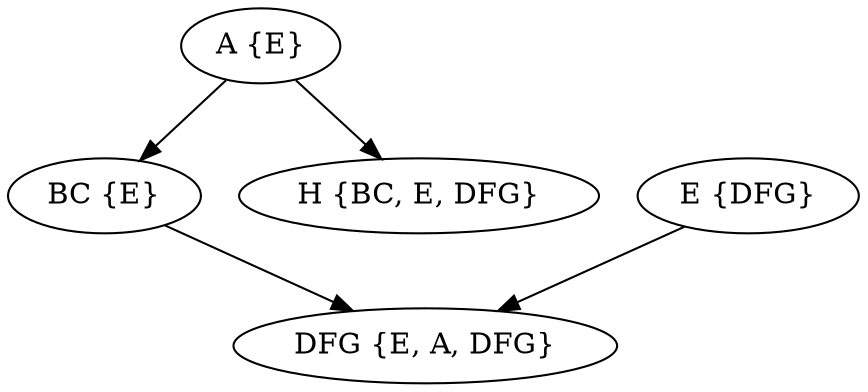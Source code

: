 digraph{
rankdir=TB;
DFG [label="DFG {E, A, DFG}"];
A [label="A {E}"];
BC [label="BC {E}"];
E [label="E {DFG}"];
H [label="H {BC, E, DFG}"];
A -> BC;
A -> H;
BC -> DFG;
E -> DFG;
}